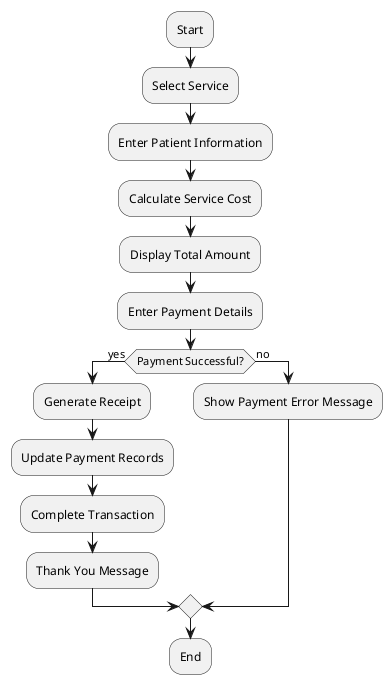 @startuml Accepting Payment For The Service
:Start;
:Select Service;
:Enter Patient Information;
:Calculate Service Cost;
:Display Total Amount;
:Enter Payment Details;
if (Payment Successful?) then (yes)
  :Generate Receipt;
  :Update Payment Records;
  :Complete Transaction;
  :Thank You Message;
else (no)
  :Show Payment Error Message;
endif
:End;
@enduml